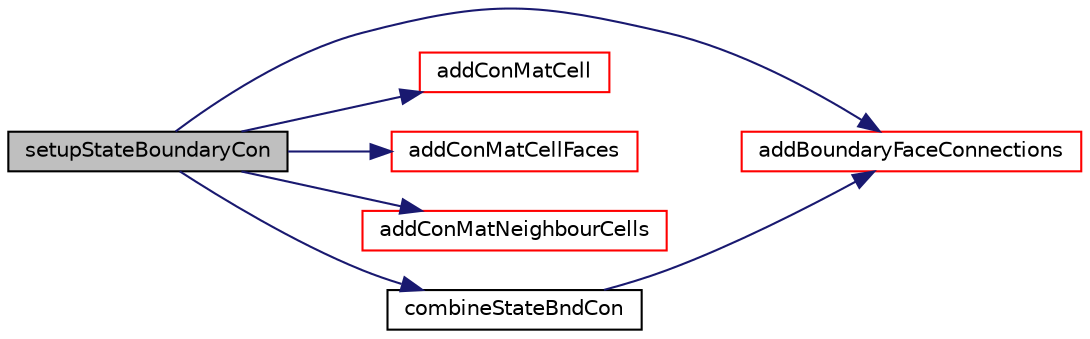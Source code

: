 digraph "setupStateBoundaryCon"
{
  bgcolor="transparent";
  edge [fontname="Helvetica",fontsize="10",labelfontname="Helvetica",labelfontsize="10"];
  node [fontname="Helvetica",fontsize="10",shape=record];
  rankdir="LR";
  Node58 [label="setupStateBoundaryCon",height=0.2,width=0.4,color="black", fillcolor="grey75", style="filled", fontcolor="black"];
  Node58 -> Node59 [color="midnightblue",fontsize="10",style="solid",fontname="Helvetica"];
  Node59 [label="addBoundaryFaceConnections",height=0.2,width=0.4,color="red",URL="$classFoam_1_1DAJacCon.html#aa64c993a0ecb8c97d16142fb38c6ef08",tooltip="add the column index of the (iner-proc) connected states and faces to conMat, given a local face inde..."];
  Node58 -> Node61 [color="midnightblue",fontsize="10",style="solid",fontname="Helvetica"];
  Node61 [label="addConMatCell",height=0.2,width=0.4,color="red",URL="$classFoam_1_1DAJacCon.html#a91fc2ef8d15a3108b5d703a3b3013a0b",tooltip="add val to the gRow row in conMat, the column indice are the state (given by stateName) for a given c..."];
  Node58 -> Node65 [color="midnightblue",fontsize="10",style="solid",fontname="Helvetica"];
  Node65 [label="addConMatCellFaces",height=0.2,width=0.4,color="red",URL="$classFoam_1_1DAJacCon.html#a04dcbd6a9e72efa68dc43e69ac6c6505",tooltip="add val to gRow row in conMat, column indice are the faces (given by stateName) for a given cellI ..."];
  Node58 -> Node66 [color="midnightblue",fontsize="10",style="solid",fontname="Helvetica"];
  Node66 [label="addConMatNeighbourCells",height=0.2,width=0.4,color="red",URL="$classFoam_1_1DAJacCon.html#a7920d58d7b500265c10295dae6b82c75",tooltip="add val to gRow row in conMat, column indice are the neighbouring states (given by stateName) for a g..."];
  Node58 -> Node67 [color="midnightblue",fontsize="10",style="solid",fontname="Helvetica"];
  Node67 [label="combineStateBndCon",height=0.2,width=0.4,color="black",URL="$classFoam_1_1DAJacCon.html#ae37be4bb493eee707549a207d43ea97c",tooltip="combine stateBoundaryCon and stateBoundaryConTmp, this is to ensure including all connected states fo..."];
  Node67 -> Node59 [color="midnightblue",fontsize="10",style="solid",fontname="Helvetica"];
}

